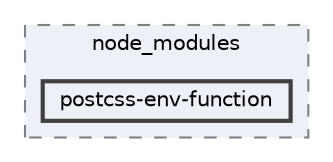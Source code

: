 digraph "pkiclassroomrescheduler/src/main/frontend/node_modules/postcss-env-function"
{
 // LATEX_PDF_SIZE
  bgcolor="transparent";
  edge [fontname=Helvetica,fontsize=10,labelfontname=Helvetica,labelfontsize=10];
  node [fontname=Helvetica,fontsize=10,shape=box,height=0.2,width=0.4];
  compound=true
  subgraph clusterdir_72953eda66ccb3a2722c28e1c3e6c23b {
    graph [ bgcolor="#edf0f7", pencolor="grey50", label="node_modules", fontname=Helvetica,fontsize=10 style="filled,dashed", URL="dir_72953eda66ccb3a2722c28e1c3e6c23b.html",tooltip=""]
  dir_d3207ec8c3f294ef3d18c4913dcb04e7 [label="postcss-env-function", fillcolor="#edf0f7", color="grey25", style="filled,bold", URL="dir_d3207ec8c3f294ef3d18c4913dcb04e7.html",tooltip=""];
  }
}
